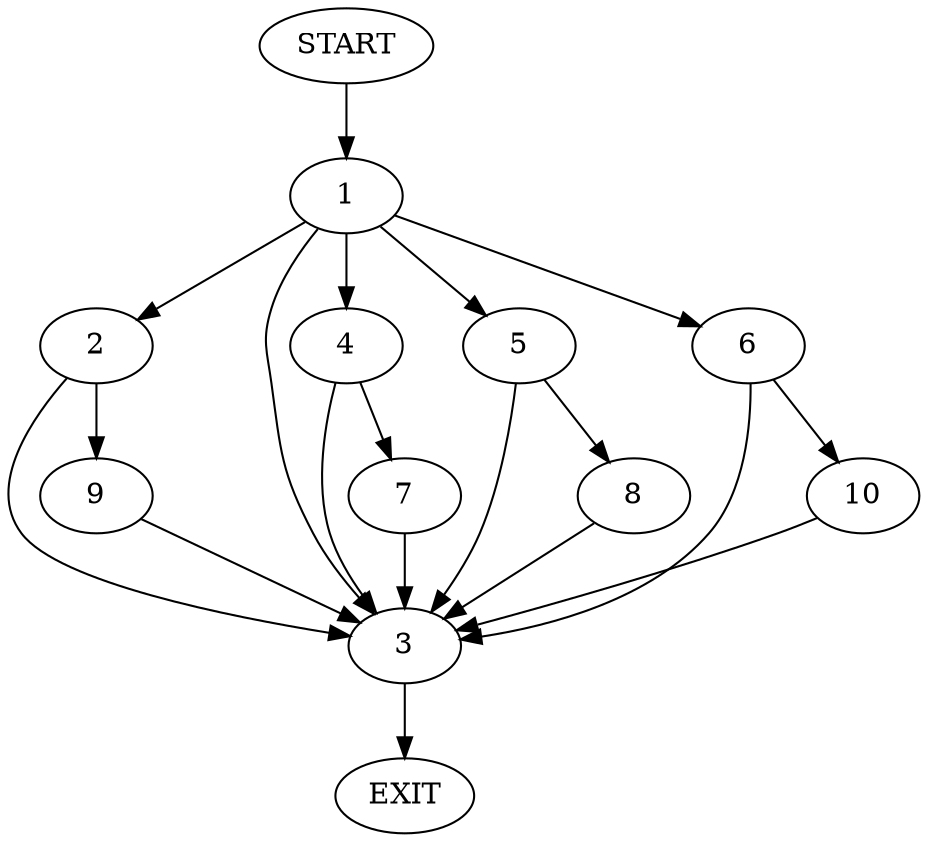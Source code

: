 digraph {
0 [label="START"]
11 [label="EXIT"]
0 -> 1
1 -> 2
1 -> 3
1 -> 4
1 -> 5
1 -> 6
4 -> 3
4 -> 7
5 -> 8
5 -> 3
2 -> 3
2 -> 9
3 -> 11
6 -> 3
6 -> 10
8 -> 3
7 -> 3
9 -> 3
10 -> 3
}

